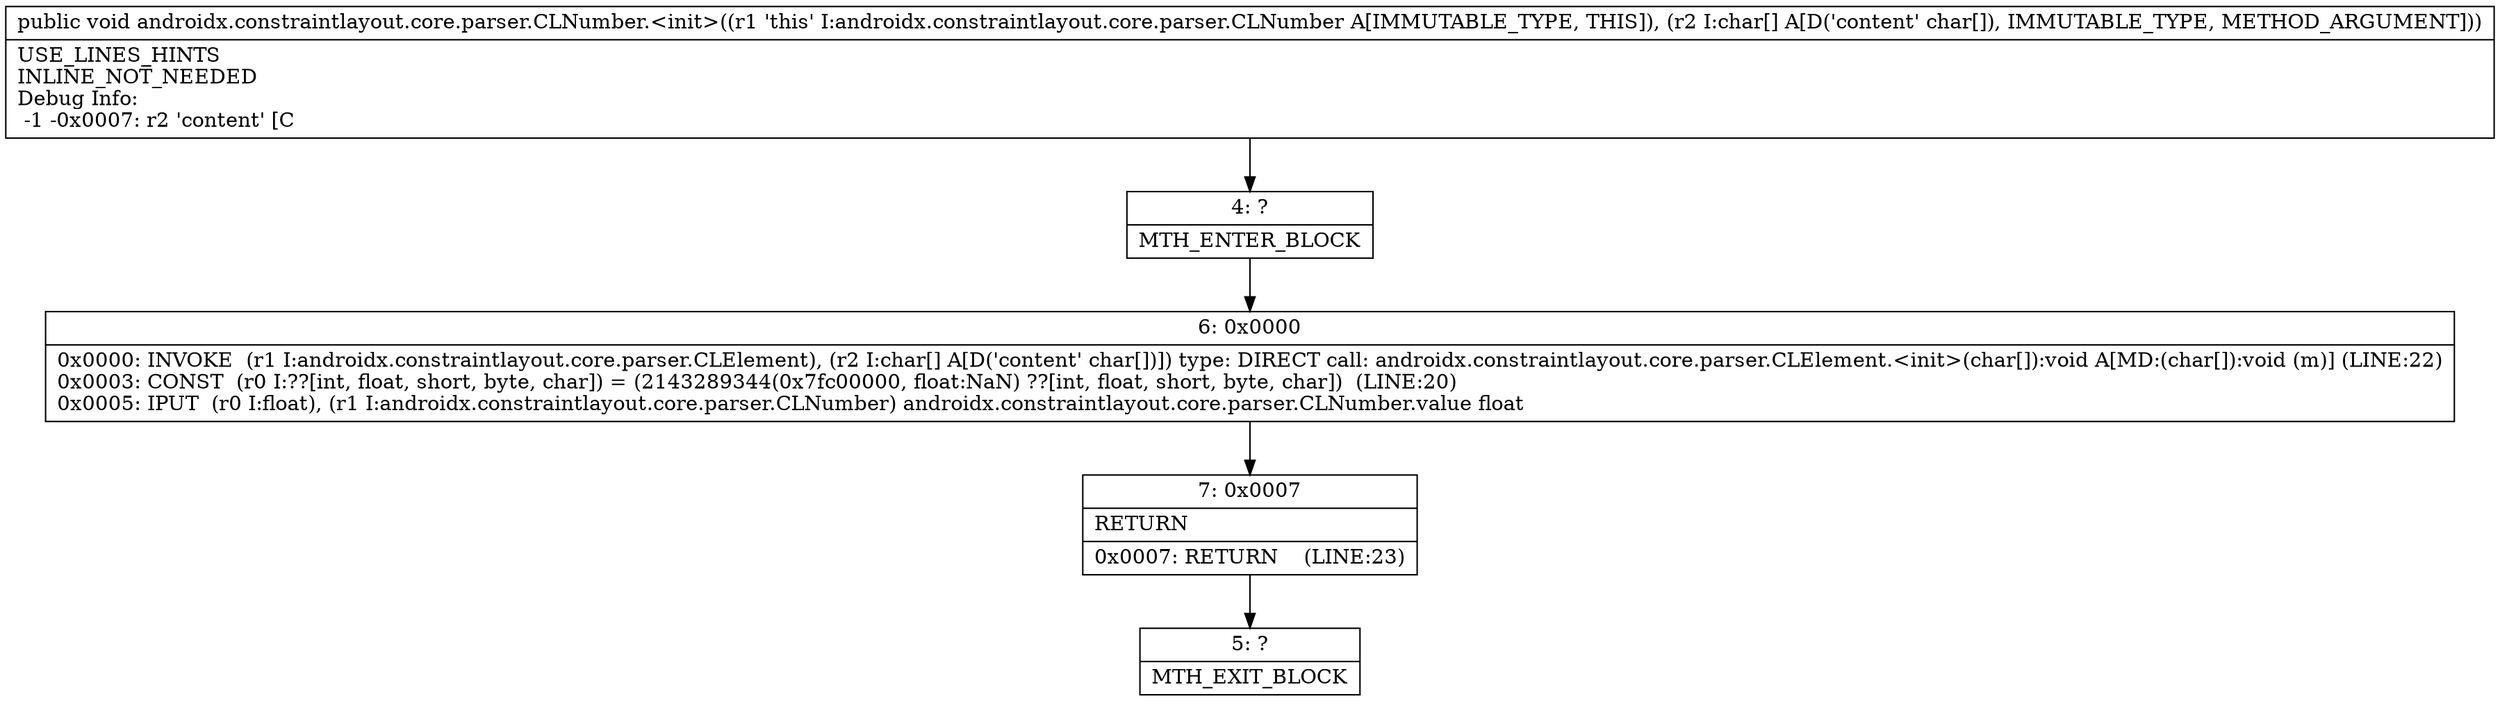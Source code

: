 digraph "CFG forandroidx.constraintlayout.core.parser.CLNumber.\<init\>([C)V" {
Node_4 [shape=record,label="{4\:\ ?|MTH_ENTER_BLOCK\l}"];
Node_6 [shape=record,label="{6\:\ 0x0000|0x0000: INVOKE  (r1 I:androidx.constraintlayout.core.parser.CLElement), (r2 I:char[] A[D('content' char[])]) type: DIRECT call: androidx.constraintlayout.core.parser.CLElement.\<init\>(char[]):void A[MD:(char[]):void (m)] (LINE:22)\l0x0003: CONST  (r0 I:??[int, float, short, byte, char]) = (2143289344(0x7fc00000, float:NaN) ??[int, float, short, byte, char])  (LINE:20)\l0x0005: IPUT  (r0 I:float), (r1 I:androidx.constraintlayout.core.parser.CLNumber) androidx.constraintlayout.core.parser.CLNumber.value float \l}"];
Node_7 [shape=record,label="{7\:\ 0x0007|RETURN\l|0x0007: RETURN    (LINE:23)\l}"];
Node_5 [shape=record,label="{5\:\ ?|MTH_EXIT_BLOCK\l}"];
MethodNode[shape=record,label="{public void androidx.constraintlayout.core.parser.CLNumber.\<init\>((r1 'this' I:androidx.constraintlayout.core.parser.CLNumber A[IMMUTABLE_TYPE, THIS]), (r2 I:char[] A[D('content' char[]), IMMUTABLE_TYPE, METHOD_ARGUMENT]))  | USE_LINES_HINTS\lINLINE_NOT_NEEDED\lDebug Info:\l  \-1 \-0x0007: r2 'content' [C\l}"];
MethodNode -> Node_4;Node_4 -> Node_6;
Node_6 -> Node_7;
Node_7 -> Node_5;
}

